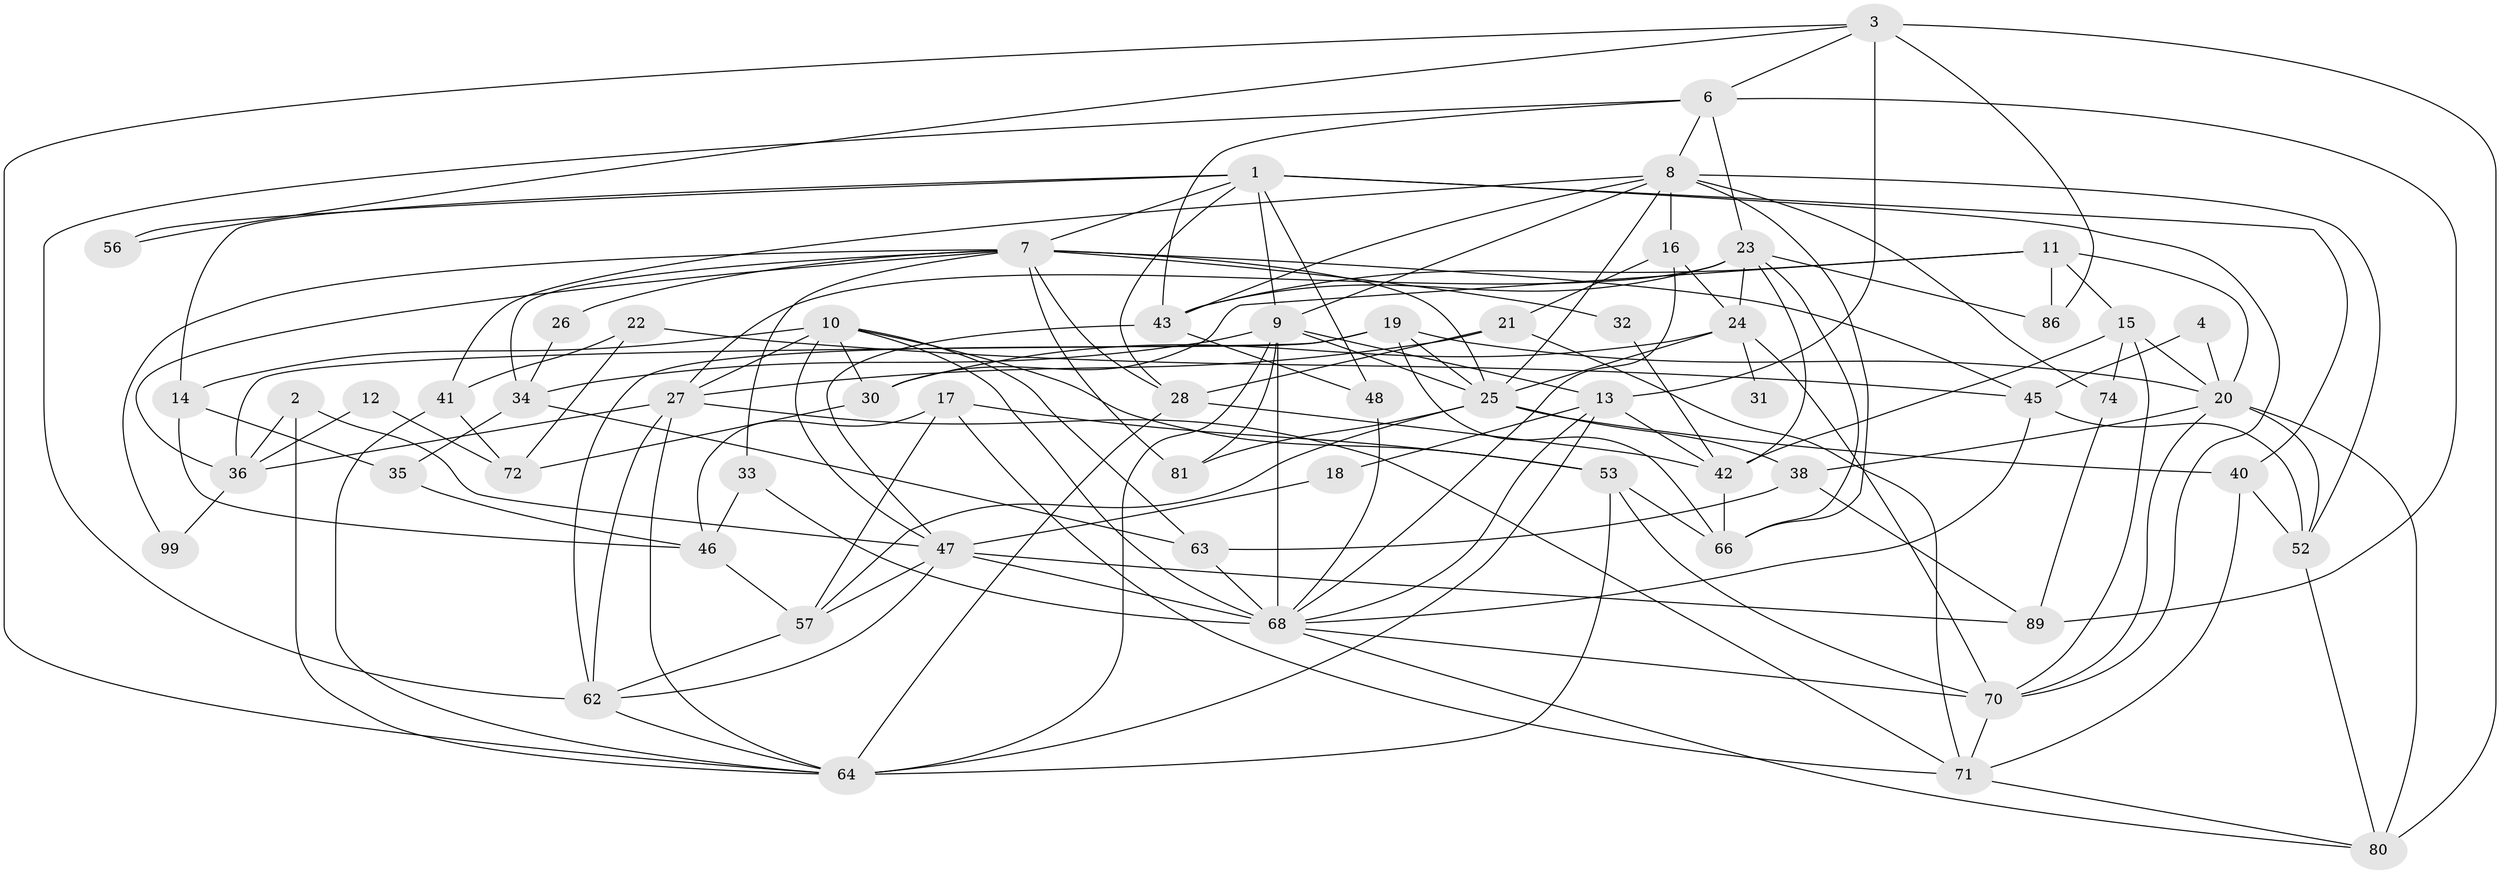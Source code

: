 // original degree distribution, {7: 0.04, 3: 0.24, 2: 0.15, 4: 0.34, 6: 0.13, 8: 0.02, 5: 0.08}
// Generated by graph-tools (version 1.1) at 2025/38/02/21/25 10:38:59]
// undirected, 61 vertices, 153 edges
graph export_dot {
graph [start="1"]
  node [color=gray90,style=filled];
  1 [super="+5"];
  2;
  3 [super="+92"];
  4;
  6 [super="+77"];
  7 [super="+50"];
  8 [super="+60"];
  9 [super="+76"];
  10 [super="+95"];
  11 [super="+88"];
  12;
  13 [super="+73"];
  14 [super="+75"];
  15 [super="+55"];
  16 [super="+49"];
  17;
  18;
  19 [super="+91"];
  20 [super="+37"];
  21 [super="+54"];
  22;
  23;
  24 [super="+93"];
  25 [super="+29"];
  26;
  27 [super="+65"];
  28 [super="+59"];
  30;
  31;
  32;
  33;
  34 [super="+51"];
  35;
  36 [super="+82"];
  38 [super="+39"];
  40 [super="+90"];
  41 [super="+61"];
  42 [super="+97"];
  43 [super="+44"];
  45 [super="+83"];
  46 [super="+69"];
  47 [super="+58"];
  48 [super="+67"];
  52 [super="+78"];
  53 [super="+79"];
  56;
  57 [super="+96"];
  62;
  63;
  64 [super="+98"];
  66 [super="+94"];
  68 [super="+85"];
  70 [super="+87"];
  71 [super="+84"];
  72;
  74;
  80 [super="+100"];
  81;
  86;
  89;
  99;
  1 -- 56;
  1 -- 40;
  1 -- 28;
  1 -- 14;
  1 -- 70;
  1 -- 7;
  1 -- 9;
  1 -- 48;
  2 -- 64;
  2 -- 36;
  2 -- 47;
  3 -- 6;
  3 -- 56;
  3 -- 64;
  3 -- 80 [weight=2];
  3 -- 86;
  3 -- 13;
  4 -- 45;
  4 -- 20;
  6 -- 23;
  6 -- 89;
  6 -- 62;
  6 -- 8;
  6 -- 43;
  7 -- 81;
  7 -- 26;
  7 -- 28;
  7 -- 32;
  7 -- 34;
  7 -- 33;
  7 -- 99;
  7 -- 36;
  7 -- 25;
  7 -- 45;
  8 -- 52;
  8 -- 9;
  8 -- 16;
  8 -- 25;
  8 -- 41;
  8 -- 43;
  8 -- 74;
  8 -- 66;
  9 -- 13;
  9 -- 81;
  9 -- 68;
  9 -- 25;
  9 -- 64;
  9 -- 34;
  10 -- 53;
  10 -- 14 [weight=2];
  10 -- 30;
  10 -- 27;
  10 -- 63;
  10 -- 47;
  10 -- 68;
  11 -- 20;
  11 -- 15;
  11 -- 86;
  11 -- 43;
  11 -- 30;
  12 -- 72;
  12 -- 36;
  13 -- 18;
  13 -- 64;
  13 -- 42;
  13 -- 68;
  14 -- 46;
  14 -- 35;
  15 -- 70;
  15 -- 42;
  15 -- 20;
  15 -- 74;
  16 -- 68;
  16 -- 21;
  16 -- 24;
  17 -- 71;
  17 -- 57;
  17 -- 46;
  17 -- 53;
  18 -- 47;
  19 -- 66;
  19 -- 36;
  19 -- 20;
  19 -- 25;
  19 -- 62;
  20 -- 70;
  20 -- 80;
  20 -- 38;
  20 -- 52;
  21 -- 28;
  21 -- 27;
  21 -- 71;
  22 -- 72;
  22 -- 41;
  22 -- 45;
  23 -- 43;
  23 -- 86;
  23 -- 42;
  23 -- 27;
  23 -- 66;
  23 -- 24;
  24 -- 30;
  24 -- 31 [weight=2];
  24 -- 70;
  24 -- 25;
  25 -- 40;
  25 -- 57;
  25 -- 81;
  25 -- 38;
  26 -- 34;
  27 -- 71;
  27 -- 64;
  27 -- 36;
  27 -- 62;
  28 -- 64 [weight=2];
  28 -- 42;
  30 -- 72;
  32 -- 42;
  33 -- 68;
  33 -- 46;
  34 -- 63;
  34 -- 35;
  35 -- 46;
  36 -- 99;
  38 -- 89;
  38 -- 63;
  40 -- 52 [weight=2];
  40 -- 71;
  41 -- 72;
  41 -- 64;
  42 -- 66;
  43 -- 48 [weight=2];
  43 -- 47;
  45 -- 52;
  45 -- 68;
  46 -- 57;
  47 -- 89;
  47 -- 68;
  47 -- 57;
  47 -- 62;
  48 -- 68;
  52 -- 80;
  53 -- 64;
  53 -- 66;
  53 -- 70;
  57 -- 62;
  62 -- 64;
  63 -- 68;
  68 -- 70;
  68 -- 80;
  70 -- 71;
  71 -- 80;
  74 -- 89;
}
